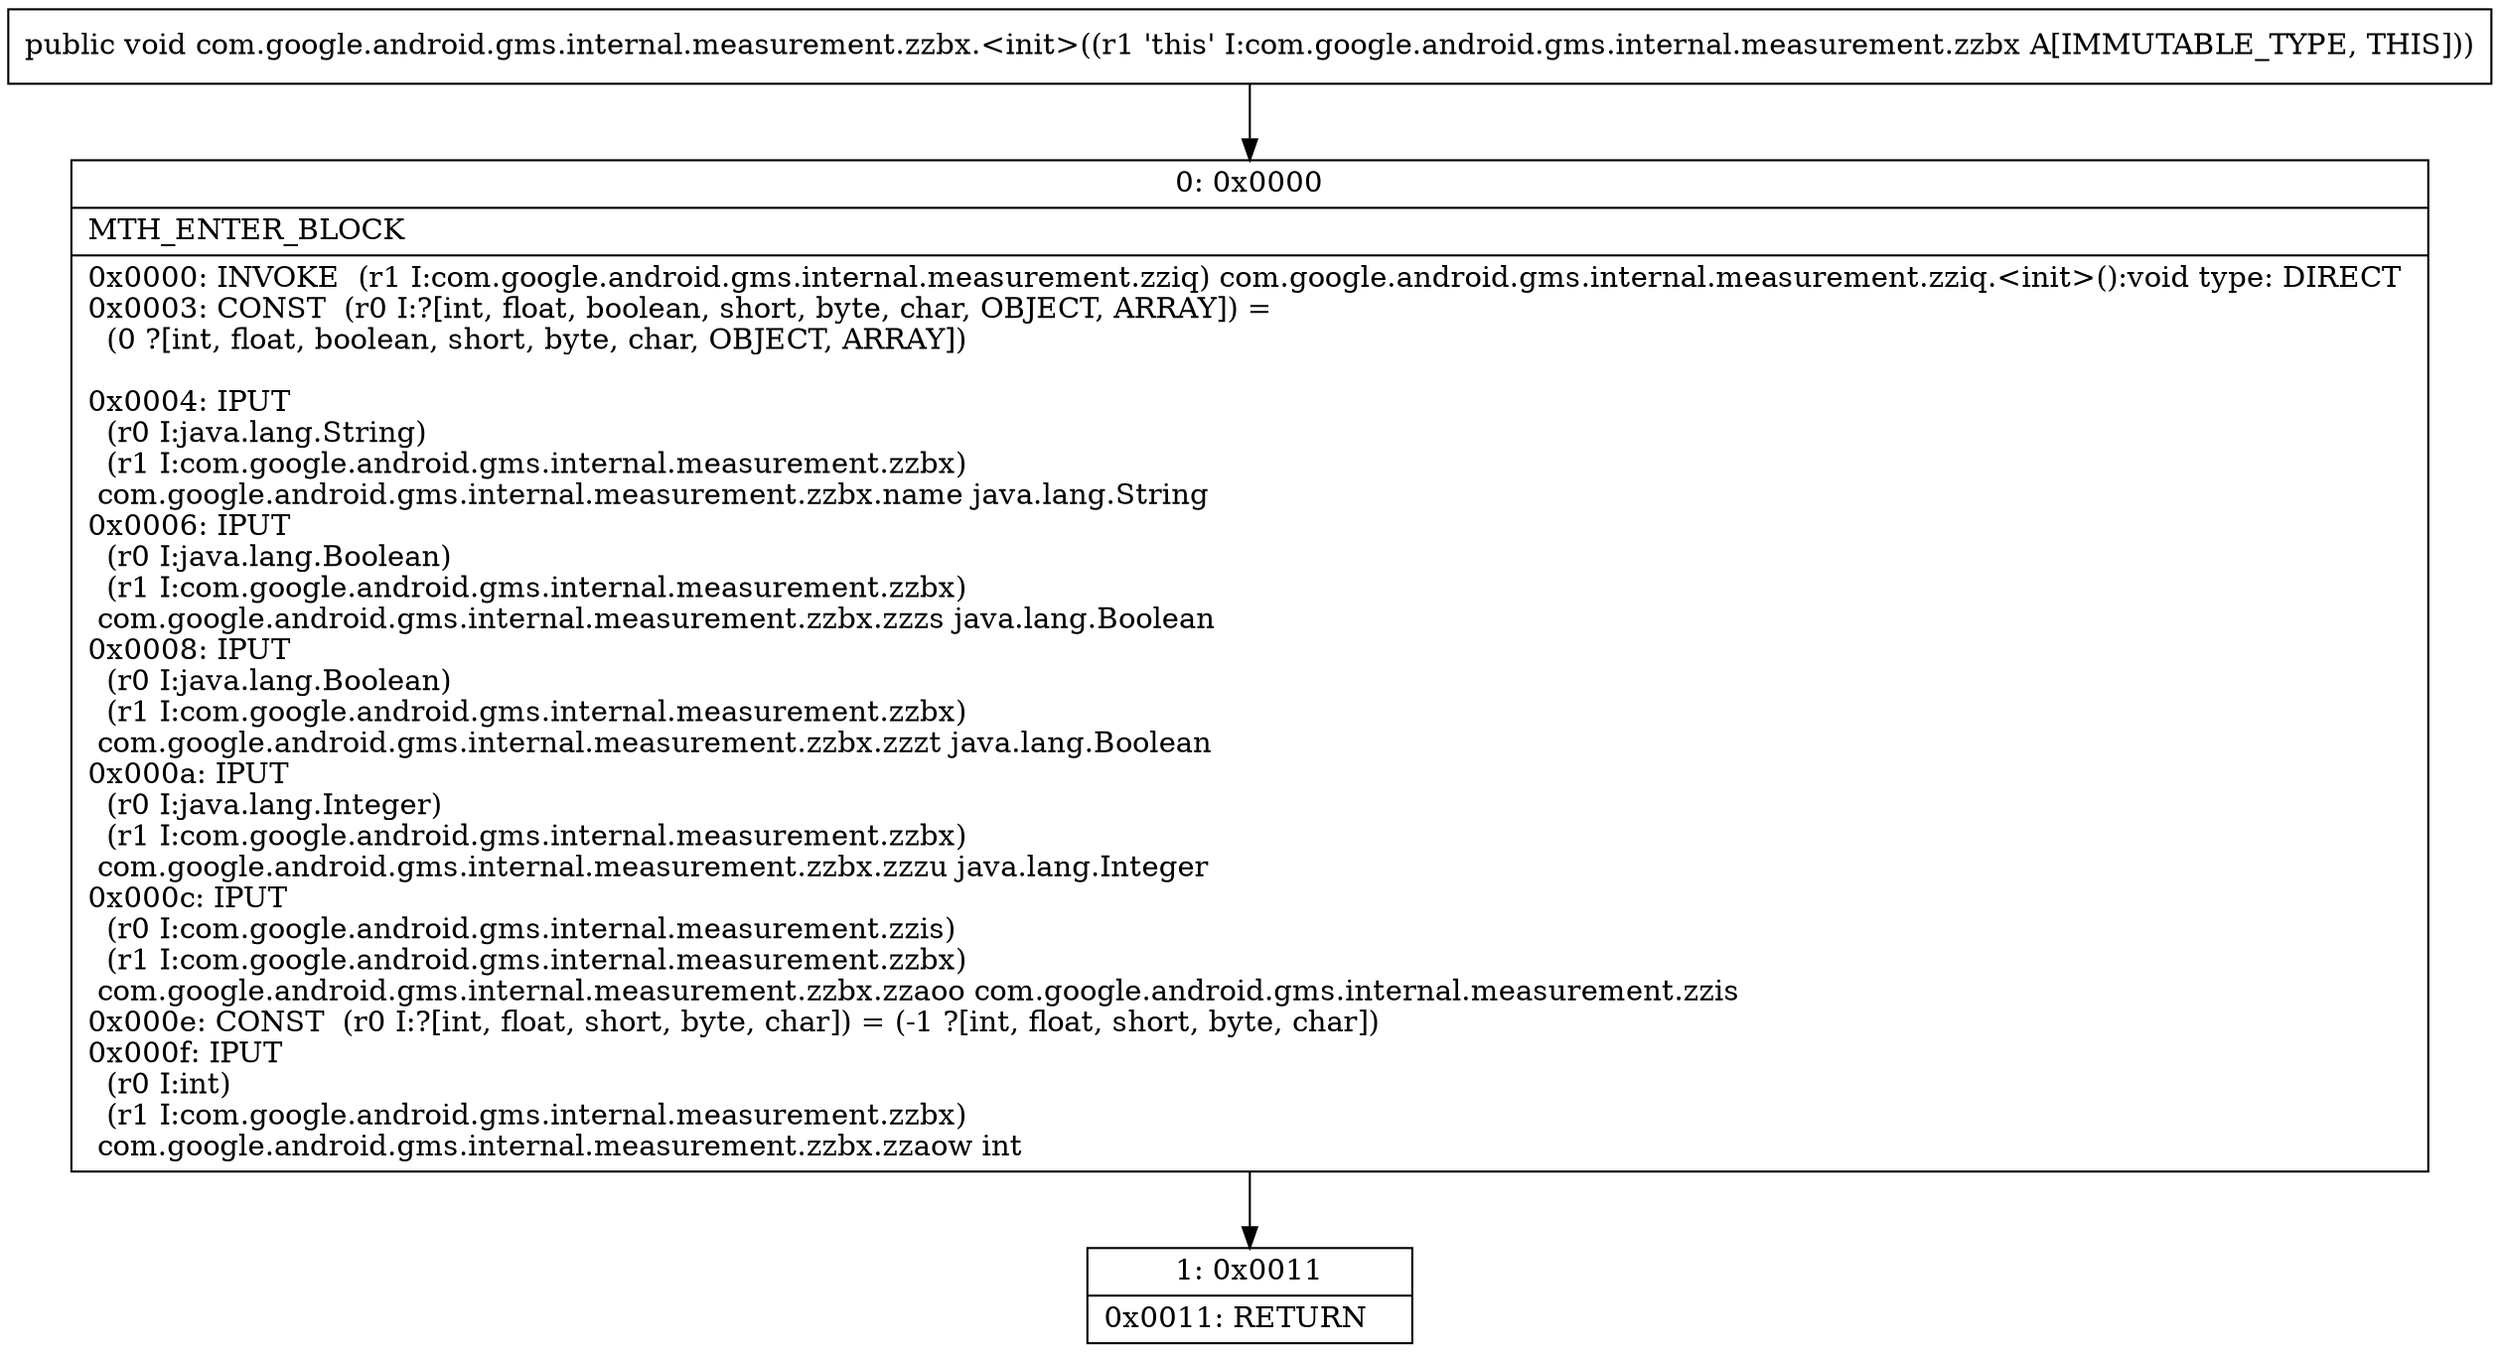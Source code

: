 digraph "CFG forcom.google.android.gms.internal.measurement.zzbx.\<init\>()V" {
Node_0 [shape=record,label="{0\:\ 0x0000|MTH_ENTER_BLOCK\l|0x0000: INVOKE  (r1 I:com.google.android.gms.internal.measurement.zziq) com.google.android.gms.internal.measurement.zziq.\<init\>():void type: DIRECT \l0x0003: CONST  (r0 I:?[int, float, boolean, short, byte, char, OBJECT, ARRAY]) = \l  (0 ?[int, float, boolean, short, byte, char, OBJECT, ARRAY])\l \l0x0004: IPUT  \l  (r0 I:java.lang.String)\l  (r1 I:com.google.android.gms.internal.measurement.zzbx)\l com.google.android.gms.internal.measurement.zzbx.name java.lang.String \l0x0006: IPUT  \l  (r0 I:java.lang.Boolean)\l  (r1 I:com.google.android.gms.internal.measurement.zzbx)\l com.google.android.gms.internal.measurement.zzbx.zzzs java.lang.Boolean \l0x0008: IPUT  \l  (r0 I:java.lang.Boolean)\l  (r1 I:com.google.android.gms.internal.measurement.zzbx)\l com.google.android.gms.internal.measurement.zzbx.zzzt java.lang.Boolean \l0x000a: IPUT  \l  (r0 I:java.lang.Integer)\l  (r1 I:com.google.android.gms.internal.measurement.zzbx)\l com.google.android.gms.internal.measurement.zzbx.zzzu java.lang.Integer \l0x000c: IPUT  \l  (r0 I:com.google.android.gms.internal.measurement.zzis)\l  (r1 I:com.google.android.gms.internal.measurement.zzbx)\l com.google.android.gms.internal.measurement.zzbx.zzaoo com.google.android.gms.internal.measurement.zzis \l0x000e: CONST  (r0 I:?[int, float, short, byte, char]) = (\-1 ?[int, float, short, byte, char]) \l0x000f: IPUT  \l  (r0 I:int)\l  (r1 I:com.google.android.gms.internal.measurement.zzbx)\l com.google.android.gms.internal.measurement.zzbx.zzaow int \l}"];
Node_1 [shape=record,label="{1\:\ 0x0011|0x0011: RETURN   \l}"];
MethodNode[shape=record,label="{public void com.google.android.gms.internal.measurement.zzbx.\<init\>((r1 'this' I:com.google.android.gms.internal.measurement.zzbx A[IMMUTABLE_TYPE, THIS])) }"];
MethodNode -> Node_0;
Node_0 -> Node_1;
}

